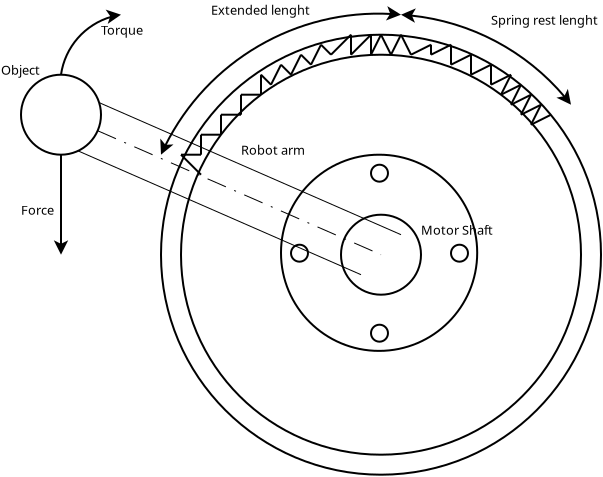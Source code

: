 <?xml version="1.0" encoding="UTF-8"?>
<dia:diagram xmlns:dia="http://www.lysator.liu.se/~alla/dia/">
  <dia:layer name="Background" visible="true">
    <dia:object type="Geometric - Perfect Circle" version="1" id="O0">
      <dia:attribute name="obj_pos">
        <dia:point val="34,11"/>
      </dia:attribute>
      <dia:attribute name="obj_bb">
        <dia:rectangle val="33.95,10.95;56.05,33.05"/>
      </dia:attribute>
      <dia:attribute name="meta">
        <dia:composite type="dict"/>
      </dia:attribute>
      <dia:attribute name="elem_corner">
        <dia:point val="34,11"/>
      </dia:attribute>
      <dia:attribute name="elem_width">
        <dia:real val="22"/>
      </dia:attribute>
      <dia:attribute name="elem_height">
        <dia:real val="22"/>
      </dia:attribute>
      <dia:attribute name="line_width">
        <dia:real val="0.1"/>
      </dia:attribute>
      <dia:attribute name="line_colour">
        <dia:color val="#000000"/>
      </dia:attribute>
      <dia:attribute name="fill_colour">
        <dia:color val="#ffffff"/>
      </dia:attribute>
      <dia:attribute name="show_background">
        <dia:boolean val="false"/>
      </dia:attribute>
      <dia:attribute name="line_style">
        <dia:enum val="0"/>
        <dia:real val="1"/>
      </dia:attribute>
      <dia:attribute name="flip_horizontal">
        <dia:boolean val="false"/>
      </dia:attribute>
      <dia:attribute name="flip_vertical">
        <dia:boolean val="false"/>
      </dia:attribute>
      <dia:attribute name="subscale">
        <dia:real val="1"/>
      </dia:attribute>
    </dia:object>
    <dia:object type="Standard - Line" version="0" id="O1">
      <dia:attribute name="obj_pos">
        <dia:point val="45,22"/>
      </dia:attribute>
      <dia:attribute name="obj_bb">
        <dia:rectangle val="45,22;45,22"/>
      </dia:attribute>
      <dia:attribute name="conn_endpoints">
        <dia:point val="45,22"/>
        <dia:point val="45,22"/>
      </dia:attribute>
      <dia:attribute name="numcp">
        <dia:int val="1"/>
      </dia:attribute>
      <dia:connections>
        <dia:connection handle="0" to="O0" connection="8"/>
        <dia:connection handle="1" to="O0" connection="8"/>
      </dia:connections>
    </dia:object>
    <dia:object type="Geometric - Perfect Circle" version="1" id="O2">
      <dia:attribute name="obj_pos">
        <dia:point val="35,12"/>
      </dia:attribute>
      <dia:attribute name="obj_bb">
        <dia:rectangle val="34.95,11.95;55.05,32.05"/>
      </dia:attribute>
      <dia:attribute name="meta">
        <dia:composite type="dict"/>
      </dia:attribute>
      <dia:attribute name="elem_corner">
        <dia:point val="35,12"/>
      </dia:attribute>
      <dia:attribute name="elem_width">
        <dia:real val="20"/>
      </dia:attribute>
      <dia:attribute name="elem_height">
        <dia:real val="20"/>
      </dia:attribute>
      <dia:attribute name="line_width">
        <dia:real val="0.1"/>
      </dia:attribute>
      <dia:attribute name="line_colour">
        <dia:color val="#000000"/>
      </dia:attribute>
      <dia:attribute name="fill_colour">
        <dia:color val="#ffffff"/>
      </dia:attribute>
      <dia:attribute name="show_background">
        <dia:boolean val="false"/>
      </dia:attribute>
      <dia:attribute name="line_style">
        <dia:enum val="0"/>
        <dia:real val="1"/>
      </dia:attribute>
      <dia:attribute name="flip_horizontal">
        <dia:boolean val="false"/>
      </dia:attribute>
      <dia:attribute name="flip_vertical">
        <dia:boolean val="false"/>
      </dia:attribute>
      <dia:attribute name="subscale">
        <dia:real val="1"/>
      </dia:attribute>
    </dia:object>
    <dia:object type="Geometric - Perfect Circle" version="1" id="O3">
      <dia:attribute name="obj_pos">
        <dia:point val="40,17"/>
      </dia:attribute>
      <dia:attribute name="obj_bb">
        <dia:rectangle val="39.95,16.95;49.86,26.86"/>
      </dia:attribute>
      <dia:attribute name="meta">
        <dia:composite type="dict"/>
      </dia:attribute>
      <dia:attribute name="elem_corner">
        <dia:point val="40,17"/>
      </dia:attribute>
      <dia:attribute name="elem_width">
        <dia:real val="9.81"/>
      </dia:attribute>
      <dia:attribute name="elem_height">
        <dia:real val="9.81"/>
      </dia:attribute>
      <dia:attribute name="line_width">
        <dia:real val="0.1"/>
      </dia:attribute>
      <dia:attribute name="line_colour">
        <dia:color val="#000000"/>
      </dia:attribute>
      <dia:attribute name="fill_colour">
        <dia:color val="#ffffff"/>
      </dia:attribute>
      <dia:attribute name="show_background">
        <dia:boolean val="false"/>
      </dia:attribute>
      <dia:attribute name="line_style">
        <dia:enum val="0"/>
        <dia:real val="1"/>
      </dia:attribute>
      <dia:attribute name="flip_horizontal">
        <dia:boolean val="false"/>
      </dia:attribute>
      <dia:attribute name="flip_vertical">
        <dia:boolean val="false"/>
      </dia:attribute>
      <dia:attribute name="subscale">
        <dia:real val="1"/>
      </dia:attribute>
    </dia:object>
    <dia:object type="Geometric - Perfect Circle" version="1" id="O4">
      <dia:attribute name="obj_pos">
        <dia:point val="44.5,17.5"/>
      </dia:attribute>
      <dia:attribute name="obj_bb">
        <dia:rectangle val="44.45,17.45;45.399,18.399"/>
      </dia:attribute>
      <dia:attribute name="meta">
        <dia:composite type="dict"/>
      </dia:attribute>
      <dia:attribute name="elem_corner">
        <dia:point val="44.5,17.5"/>
      </dia:attribute>
      <dia:attribute name="elem_width">
        <dia:real val="0.849"/>
      </dia:attribute>
      <dia:attribute name="elem_height">
        <dia:real val="0.849"/>
      </dia:attribute>
      <dia:attribute name="line_width">
        <dia:real val="0.1"/>
      </dia:attribute>
      <dia:attribute name="line_colour">
        <dia:color val="#000000"/>
      </dia:attribute>
      <dia:attribute name="fill_colour">
        <dia:color val="#ffffff"/>
      </dia:attribute>
      <dia:attribute name="show_background">
        <dia:boolean val="false"/>
      </dia:attribute>
      <dia:attribute name="line_style">
        <dia:enum val="0"/>
        <dia:real val="1"/>
      </dia:attribute>
      <dia:attribute name="flip_horizontal">
        <dia:boolean val="false"/>
      </dia:attribute>
      <dia:attribute name="flip_vertical">
        <dia:boolean val="false"/>
      </dia:attribute>
      <dia:attribute name="subscale">
        <dia:real val="1"/>
      </dia:attribute>
    </dia:object>
    <dia:object type="Geometric - Perfect Circle" version="1" id="O5">
      <dia:attribute name="obj_pos">
        <dia:point val="44.5,25.5"/>
      </dia:attribute>
      <dia:attribute name="obj_bb">
        <dia:rectangle val="44.45,25.45;45.399,26.399"/>
      </dia:attribute>
      <dia:attribute name="meta">
        <dia:composite type="dict"/>
      </dia:attribute>
      <dia:attribute name="elem_corner">
        <dia:point val="44.5,25.5"/>
      </dia:attribute>
      <dia:attribute name="elem_width">
        <dia:real val="0.849"/>
      </dia:attribute>
      <dia:attribute name="elem_height">
        <dia:real val="0.849"/>
      </dia:attribute>
      <dia:attribute name="line_width">
        <dia:real val="0.1"/>
      </dia:attribute>
      <dia:attribute name="line_colour">
        <dia:color val="#000000"/>
      </dia:attribute>
      <dia:attribute name="fill_colour">
        <dia:color val="#ffffff"/>
      </dia:attribute>
      <dia:attribute name="show_background">
        <dia:boolean val="false"/>
      </dia:attribute>
      <dia:attribute name="line_style">
        <dia:enum val="0"/>
        <dia:real val="1"/>
      </dia:attribute>
      <dia:attribute name="flip_horizontal">
        <dia:boolean val="false"/>
      </dia:attribute>
      <dia:attribute name="flip_vertical">
        <dia:boolean val="false"/>
      </dia:attribute>
      <dia:attribute name="subscale">
        <dia:real val="1"/>
      </dia:attribute>
    </dia:object>
    <dia:object type="Geometric - Perfect Circle" version="1" id="O6">
      <dia:attribute name="obj_pos">
        <dia:point val="40.5,21.5"/>
      </dia:attribute>
      <dia:attribute name="obj_bb">
        <dia:rectangle val="40.45,21.45;41.399,22.399"/>
      </dia:attribute>
      <dia:attribute name="meta">
        <dia:composite type="dict"/>
      </dia:attribute>
      <dia:attribute name="elem_corner">
        <dia:point val="40.5,21.5"/>
      </dia:attribute>
      <dia:attribute name="elem_width">
        <dia:real val="0.849"/>
      </dia:attribute>
      <dia:attribute name="elem_height">
        <dia:real val="0.849"/>
      </dia:attribute>
      <dia:attribute name="line_width">
        <dia:real val="0.1"/>
      </dia:attribute>
      <dia:attribute name="line_colour">
        <dia:color val="#000000"/>
      </dia:attribute>
      <dia:attribute name="fill_colour">
        <dia:color val="#ffffff"/>
      </dia:attribute>
      <dia:attribute name="show_background">
        <dia:boolean val="false"/>
      </dia:attribute>
      <dia:attribute name="line_style">
        <dia:enum val="0"/>
        <dia:real val="1"/>
      </dia:attribute>
      <dia:attribute name="flip_horizontal">
        <dia:boolean val="false"/>
      </dia:attribute>
      <dia:attribute name="flip_vertical">
        <dia:boolean val="false"/>
      </dia:attribute>
      <dia:attribute name="subscale">
        <dia:real val="1"/>
      </dia:attribute>
    </dia:object>
    <dia:object type="Geometric - Perfect Circle" version="1" id="O7">
      <dia:attribute name="obj_pos">
        <dia:point val="48.5,21.5"/>
      </dia:attribute>
      <dia:attribute name="obj_bb">
        <dia:rectangle val="48.45,21.45;49.399,22.399"/>
      </dia:attribute>
      <dia:attribute name="meta">
        <dia:composite type="dict"/>
      </dia:attribute>
      <dia:attribute name="elem_corner">
        <dia:point val="48.5,21.5"/>
      </dia:attribute>
      <dia:attribute name="elem_width">
        <dia:real val="0.849"/>
      </dia:attribute>
      <dia:attribute name="elem_height">
        <dia:real val="0.849"/>
      </dia:attribute>
      <dia:attribute name="line_width">
        <dia:real val="0.1"/>
      </dia:attribute>
      <dia:attribute name="line_colour">
        <dia:color val="#000000"/>
      </dia:attribute>
      <dia:attribute name="fill_colour">
        <dia:color val="#ffffff"/>
      </dia:attribute>
      <dia:attribute name="show_background">
        <dia:boolean val="false"/>
      </dia:attribute>
      <dia:attribute name="line_style">
        <dia:enum val="0"/>
        <dia:real val="1"/>
      </dia:attribute>
      <dia:attribute name="flip_horizontal">
        <dia:boolean val="false"/>
      </dia:attribute>
      <dia:attribute name="flip_vertical">
        <dia:boolean val="false"/>
      </dia:attribute>
      <dia:attribute name="subscale">
        <dia:real val="1"/>
      </dia:attribute>
    </dia:object>
    <dia:object type="Geometric - Perfect Circle" version="1" id="O8">
      <dia:attribute name="obj_pos">
        <dia:point val="43,20"/>
      </dia:attribute>
      <dia:attribute name="obj_bb">
        <dia:rectangle val="42.95,19.95;47.05,24.05"/>
      </dia:attribute>
      <dia:attribute name="meta">
        <dia:composite type="dict"/>
      </dia:attribute>
      <dia:attribute name="elem_corner">
        <dia:point val="43,20"/>
      </dia:attribute>
      <dia:attribute name="elem_width">
        <dia:real val="4"/>
      </dia:attribute>
      <dia:attribute name="elem_height">
        <dia:real val="4"/>
      </dia:attribute>
      <dia:attribute name="line_width">
        <dia:real val="0.1"/>
      </dia:attribute>
      <dia:attribute name="line_colour">
        <dia:color val="#000000"/>
      </dia:attribute>
      <dia:attribute name="fill_colour">
        <dia:color val="#ffffff"/>
      </dia:attribute>
      <dia:attribute name="show_background">
        <dia:boolean val="false"/>
      </dia:attribute>
      <dia:attribute name="line_style">
        <dia:enum val="0"/>
        <dia:real val="1"/>
      </dia:attribute>
      <dia:attribute name="flip_horizontal">
        <dia:boolean val="false"/>
      </dia:attribute>
      <dia:attribute name="flip_vertical">
        <dia:boolean val="false"/>
      </dia:attribute>
      <dia:attribute name="subscale">
        <dia:real val="1"/>
      </dia:attribute>
    </dia:object>
  </dia:layer>
  <dia:layer name="Arm" visible="true" active="true">
    <dia:object type="Standard - Line" version="0" id="O9">
      <dia:attribute name="obj_pos">
        <dia:point val="28,16"/>
      </dia:attribute>
      <dia:attribute name="obj_bb">
        <dia:rectangle val="27.967,15.967;44.033,23.033"/>
      </dia:attribute>
      <dia:attribute name="conn_endpoints">
        <dia:point val="28,16"/>
        <dia:point val="44,23"/>
      </dia:attribute>
      <dia:attribute name="numcp">
        <dia:int val="1"/>
      </dia:attribute>
      <dia:attribute name="line_width">
        <dia:real val="0.05"/>
      </dia:attribute>
    </dia:object>
    <dia:object type="Standard - Line" version="0" id="O10">
      <dia:attribute name="obj_pos">
        <dia:point val="30,14"/>
      </dia:attribute>
      <dia:attribute name="obj_bb">
        <dia:rectangle val="29.967,13.967;46.033,21.033"/>
      </dia:attribute>
      <dia:attribute name="conn_endpoints">
        <dia:point val="30,14"/>
        <dia:point val="46,21"/>
      </dia:attribute>
      <dia:attribute name="numcp">
        <dia:int val="1"/>
      </dia:attribute>
      <dia:attribute name="line_width">
        <dia:real val="0.05"/>
      </dia:attribute>
    </dia:object>
    <dia:object type="Standard - Line" version="0" id="O11">
      <dia:attribute name="obj_pos">
        <dia:point val="29,15"/>
      </dia:attribute>
      <dia:attribute name="obj_bb">
        <dia:rectangle val="28.967,14.967;45.033,22.033"/>
      </dia:attribute>
      <dia:attribute name="conn_endpoints">
        <dia:point val="29,15"/>
        <dia:point val="45,22"/>
      </dia:attribute>
      <dia:attribute name="numcp">
        <dia:int val="1"/>
      </dia:attribute>
      <dia:attribute name="line_width">
        <dia:real val="0.05"/>
      </dia:attribute>
      <dia:attribute name="line_style">
        <dia:enum val="2"/>
      </dia:attribute>
    </dia:object>
    <dia:object type="Standard - Text" version="1" id="O12">
      <dia:attribute name="obj_pos">
        <dia:point val="38,17"/>
      </dia:attribute>
      <dia:attribute name="obj_bb">
        <dia:rectangle val="38,16.405;41.33,17.15"/>
      </dia:attribute>
      <dia:attribute name="text">
        <dia:composite type="text">
          <dia:attribute name="string">
            <dia:string>#Robot arm#</dia:string>
          </dia:attribute>
          <dia:attribute name="font">
            <dia:font family="sans" style="0" name="Helvetica"/>
          </dia:attribute>
          <dia:attribute name="height">
            <dia:real val="0.8"/>
          </dia:attribute>
          <dia:attribute name="pos">
            <dia:point val="38,17"/>
          </dia:attribute>
          <dia:attribute name="color">
            <dia:color val="#000000"/>
          </dia:attribute>
          <dia:attribute name="alignment">
            <dia:enum val="0"/>
          </dia:attribute>
        </dia:composite>
      </dia:attribute>
      <dia:attribute name="valign">
        <dia:enum val="3"/>
      </dia:attribute>
    </dia:object>
    <dia:object type="Geometric - Perfect Circle" version="1" id="O13">
      <dia:attribute name="obj_pos">
        <dia:point val="27,13"/>
      </dia:attribute>
      <dia:attribute name="obj_bb">
        <dia:rectangle val="26.95,12.95;31.05,17.05"/>
      </dia:attribute>
      <dia:attribute name="meta">
        <dia:composite type="dict"/>
      </dia:attribute>
      <dia:attribute name="elem_corner">
        <dia:point val="27,13"/>
      </dia:attribute>
      <dia:attribute name="elem_width">
        <dia:real val="4"/>
      </dia:attribute>
      <dia:attribute name="elem_height">
        <dia:real val="4"/>
      </dia:attribute>
      <dia:attribute name="line_width">
        <dia:real val="0.1"/>
      </dia:attribute>
      <dia:attribute name="line_colour">
        <dia:color val="#000000"/>
      </dia:attribute>
      <dia:attribute name="fill_colour">
        <dia:color val="#ffffff"/>
      </dia:attribute>
      <dia:attribute name="show_background">
        <dia:boolean val="true"/>
      </dia:attribute>
      <dia:attribute name="line_style">
        <dia:enum val="0"/>
        <dia:real val="1"/>
      </dia:attribute>
      <dia:attribute name="flip_horizontal">
        <dia:boolean val="false"/>
      </dia:attribute>
      <dia:attribute name="flip_vertical">
        <dia:boolean val="false"/>
      </dia:attribute>
      <dia:attribute name="subscale">
        <dia:real val="1"/>
      </dia:attribute>
    </dia:object>
    <dia:object type="Standard - Text" version="1" id="O14">
      <dia:attribute name="obj_pos">
        <dia:point val="26,13"/>
      </dia:attribute>
      <dia:attribute name="obj_bb">
        <dia:rectangle val="26,12.386;28.106,13.187"/>
      </dia:attribute>
      <dia:attribute name="text">
        <dia:composite type="text">
          <dia:attribute name="string">
            <dia:string>#Object#</dia:string>
          </dia:attribute>
          <dia:attribute name="font">
            <dia:font family="sans" style="0" name="Helvetica"/>
          </dia:attribute>
          <dia:attribute name="height">
            <dia:real val="0.8"/>
          </dia:attribute>
          <dia:attribute name="pos">
            <dia:point val="26,13"/>
          </dia:attribute>
          <dia:attribute name="color">
            <dia:color val="#000000"/>
          </dia:attribute>
          <dia:attribute name="alignment">
            <dia:enum val="0"/>
          </dia:attribute>
        </dia:composite>
      </dia:attribute>
      <dia:attribute name="valign">
        <dia:enum val="3"/>
      </dia:attribute>
    </dia:object>
    <dia:object type="Standard - Text" version="1" id="O15">
      <dia:attribute name="obj_pos">
        <dia:point val="27,13"/>
      </dia:attribute>
      <dia:attribute name="obj_bb">
        <dia:rectangle val="26.981,12.386;27,13.187"/>
      </dia:attribute>
      <dia:attribute name="text">
        <dia:composite type="text">
          <dia:attribute name="string">
            <dia:string>##</dia:string>
          </dia:attribute>
          <dia:attribute name="font">
            <dia:font family="sans" style="0" name="Helvetica"/>
          </dia:attribute>
          <dia:attribute name="height">
            <dia:real val="0.8"/>
          </dia:attribute>
          <dia:attribute name="pos">
            <dia:point val="27,13"/>
          </dia:attribute>
          <dia:attribute name="color">
            <dia:color val="#000000"/>
          </dia:attribute>
          <dia:attribute name="alignment">
            <dia:enum val="0"/>
          </dia:attribute>
        </dia:composite>
      </dia:attribute>
      <dia:attribute name="valign">
        <dia:enum val="3"/>
      </dia:attribute>
    </dia:object>
    <dia:object type="Standard - Line" version="0" id="O16">
      <dia:attribute name="obj_pos">
        <dia:point val="29,17"/>
      </dia:attribute>
      <dia:attribute name="obj_bb">
        <dia:rectangle val="28.638,16.95;29.362,22.112"/>
      </dia:attribute>
      <dia:attribute name="conn_endpoints">
        <dia:point val="29,17"/>
        <dia:point val="29,22"/>
      </dia:attribute>
      <dia:attribute name="numcp">
        <dia:int val="1"/>
      </dia:attribute>
      <dia:attribute name="end_arrow">
        <dia:enum val="22"/>
      </dia:attribute>
      <dia:attribute name="end_arrow_length">
        <dia:real val="0.5"/>
      </dia:attribute>
      <dia:attribute name="end_arrow_width">
        <dia:real val="0.5"/>
      </dia:attribute>
      <dia:connections>
        <dia:connection handle="0" to="O13" connection="0"/>
      </dia:connections>
    </dia:object>
    <dia:object type="Standard - Text" version="1" id="O17">
      <dia:attribute name="obj_pos">
        <dia:point val="27,20"/>
      </dia:attribute>
      <dia:attribute name="obj_bb">
        <dia:rectangle val="27,19.405;28.733,20.15"/>
      </dia:attribute>
      <dia:attribute name="text">
        <dia:composite type="text">
          <dia:attribute name="string">
            <dia:string>#Force#</dia:string>
          </dia:attribute>
          <dia:attribute name="font">
            <dia:font family="sans" style="0" name="Helvetica"/>
          </dia:attribute>
          <dia:attribute name="height">
            <dia:real val="0.8"/>
          </dia:attribute>
          <dia:attribute name="pos">
            <dia:point val="27,20"/>
          </dia:attribute>
          <dia:attribute name="color">
            <dia:color val="#000000"/>
          </dia:attribute>
          <dia:attribute name="alignment">
            <dia:enum val="0"/>
          </dia:attribute>
        </dia:composite>
      </dia:attribute>
      <dia:attribute name="valign">
        <dia:enum val="3"/>
      </dia:attribute>
    </dia:object>
  </dia:layer>
  <dia:layer name="Spring" visible="true">
    <dia:object type="Standard - Line" version="0" id="O18">
      <dia:attribute name="obj_pos">
        <dia:point val="53.5,15"/>
      </dia:attribute>
      <dia:attribute name="obj_bb">
        <dia:rectangle val="52.433,14.933;53.567,15.567"/>
      </dia:attribute>
      <dia:attribute name="conn_endpoints">
        <dia:point val="53.5,15"/>
        <dia:point val="52.5,15.5"/>
      </dia:attribute>
      <dia:attribute name="numcp">
        <dia:int val="1"/>
      </dia:attribute>
    </dia:object>
    <dia:object type="Standard - Line" version="0" id="O19">
      <dia:attribute name="obj_pos">
        <dia:point val="53,14.5"/>
      </dia:attribute>
      <dia:attribute name="obj_bb">
        <dia:rectangle val="52.433,14.433;53.067,15.567"/>
      </dia:attribute>
      <dia:attribute name="conn_endpoints">
        <dia:point val="53,14.5"/>
        <dia:point val="52.5,15.5"/>
      </dia:attribute>
      <dia:attribute name="numcp">
        <dia:int val="1"/>
      </dia:attribute>
    </dia:object>
    <dia:object type="Standard - Line" version="0" id="O20">
      <dia:attribute name="obj_pos">
        <dia:point val="53,14.5"/>
      </dia:attribute>
      <dia:attribute name="obj_bb">
        <dia:rectangle val="51.933,14.433;53.067,15.067"/>
      </dia:attribute>
      <dia:attribute name="conn_endpoints">
        <dia:point val="53,14.5"/>
        <dia:point val="52,15"/>
      </dia:attribute>
      <dia:attribute name="numcp">
        <dia:int val="1"/>
      </dia:attribute>
    </dia:object>
    <dia:object type="Standard - Line" version="0" id="O21">
      <dia:attribute name="obj_pos">
        <dia:point val="52,15"/>
      </dia:attribute>
      <dia:attribute name="obj_bb">
        <dia:rectangle val="51.933,13.933;52.567,15.067"/>
      </dia:attribute>
      <dia:attribute name="conn_endpoints">
        <dia:point val="52,15"/>
        <dia:point val="52.5,14"/>
      </dia:attribute>
      <dia:attribute name="numcp">
        <dia:int val="1"/>
      </dia:attribute>
    </dia:object>
    <dia:object type="Standard - Line" version="0" id="O22">
      <dia:attribute name="obj_pos">
        <dia:point val="49.5,13"/>
      </dia:attribute>
      <dia:attribute name="obj_bb">
        <dia:rectangle val="49.433,12.433;50.567,13.067"/>
      </dia:attribute>
      <dia:attribute name="conn_endpoints">
        <dia:point val="49.5,13"/>
        <dia:point val="50.5,12.5"/>
      </dia:attribute>
      <dia:attribute name="numcp">
        <dia:int val="1"/>
      </dia:attribute>
    </dia:object>
    <dia:object type="Standard - Line" version="0" id="O23">
      <dia:attribute name="obj_pos">
        <dia:point val="49.5,13"/>
      </dia:attribute>
      <dia:attribute name="obj_bb">
        <dia:rectangle val="49.45,11.95;49.55,13.05"/>
      </dia:attribute>
      <dia:attribute name="conn_endpoints">
        <dia:point val="49.5,13"/>
        <dia:point val="49.5,12"/>
      </dia:attribute>
      <dia:attribute name="numcp">
        <dia:int val="1"/>
      </dia:attribute>
    </dia:object>
    <dia:object type="Standard - Line" version="0" id="O24">
      <dia:attribute name="obj_pos">
        <dia:point val="50.5,13.5"/>
      </dia:attribute>
      <dia:attribute name="obj_bb">
        <dia:rectangle val="50.45,12.45;50.55,13.55"/>
      </dia:attribute>
      <dia:attribute name="conn_endpoints">
        <dia:point val="50.5,13.5"/>
        <dia:point val="50.5,12.5"/>
      </dia:attribute>
      <dia:attribute name="numcp">
        <dia:int val="1"/>
      </dia:attribute>
    </dia:object>
    <dia:object type="Standard - Line" version="0" id="O25">
      <dia:attribute name="obj_pos">
        <dia:point val="51,14"/>
      </dia:attribute>
      <dia:attribute name="obj_bb">
        <dia:rectangle val="50.933,12.933;51.567,14.067"/>
      </dia:attribute>
      <dia:attribute name="conn_endpoints">
        <dia:point val="51,14"/>
        <dia:point val="51.5,13"/>
      </dia:attribute>
      <dia:attribute name="numcp">
        <dia:int val="1"/>
      </dia:attribute>
    </dia:object>
    <dia:object type="Standard - Line" version="0" id="O26">
      <dia:attribute name="obj_pos">
        <dia:point val="51.5,14.5"/>
      </dia:attribute>
      <dia:attribute name="obj_bb">
        <dia:rectangle val="51.433,13.433;52.067,14.567"/>
      </dia:attribute>
      <dia:attribute name="conn_endpoints">
        <dia:point val="51.5,14.5"/>
        <dia:point val="52,13.5"/>
      </dia:attribute>
      <dia:attribute name="numcp">
        <dia:int val="1"/>
      </dia:attribute>
    </dia:object>
    <dia:object type="Standard - Line" version="0" id="O27">
      <dia:attribute name="obj_pos">
        <dia:point val="52.5,14"/>
      </dia:attribute>
      <dia:attribute name="obj_bb">
        <dia:rectangle val="51.433,13.933;52.567,14.567"/>
      </dia:attribute>
      <dia:attribute name="conn_endpoints">
        <dia:point val="52.5,14"/>
        <dia:point val="51.5,14.5"/>
      </dia:attribute>
      <dia:attribute name="numcp">
        <dia:int val="1"/>
      </dia:attribute>
    </dia:object>
    <dia:object type="Standard - Line" version="0" id="O28">
      <dia:attribute name="obj_pos">
        <dia:point val="51.5,13"/>
      </dia:attribute>
      <dia:attribute name="obj_bb">
        <dia:rectangle val="50.433,12.933;51.567,13.567"/>
      </dia:attribute>
      <dia:attribute name="conn_endpoints">
        <dia:point val="51.5,13"/>
        <dia:point val="50.5,13.5"/>
      </dia:attribute>
      <dia:attribute name="numcp">
        <dia:int val="1"/>
      </dia:attribute>
    </dia:object>
    <dia:object type="Standard - Line" version="0" id="O29">
      <dia:attribute name="obj_pos">
        <dia:point val="52,13.5"/>
      </dia:attribute>
      <dia:attribute name="obj_bb">
        <dia:rectangle val="50.933,13.433;52.067,14.067"/>
      </dia:attribute>
      <dia:attribute name="conn_endpoints">
        <dia:point val="52,13.5"/>
        <dia:point val="51,14"/>
      </dia:attribute>
      <dia:attribute name="numcp">
        <dia:int val="1"/>
      </dia:attribute>
    </dia:object>
    <dia:object type="Standard - Line" version="0" id="O30">
      <dia:attribute name="obj_pos">
        <dia:point val="48.5,12.5"/>
      </dia:attribute>
      <dia:attribute name="obj_bb">
        <dia:rectangle val="48.45,11.45;48.55,12.55"/>
      </dia:attribute>
      <dia:attribute name="conn_endpoints">
        <dia:point val="48.5,12.5"/>
        <dia:point val="48.5,11.5"/>
      </dia:attribute>
      <dia:attribute name="numcp">
        <dia:int val="1"/>
      </dia:attribute>
    </dia:object>
    <dia:object type="Standard - Line" version="0" id="O31">
      <dia:attribute name="obj_pos">
        <dia:point val="48.5,12.5"/>
      </dia:attribute>
      <dia:attribute name="obj_bb">
        <dia:rectangle val="48.433,11.933;49.567,12.567"/>
      </dia:attribute>
      <dia:attribute name="conn_endpoints">
        <dia:point val="48.5,12.5"/>
        <dia:point val="49.5,12"/>
      </dia:attribute>
      <dia:attribute name="numcp">
        <dia:int val="1"/>
      </dia:attribute>
    </dia:object>
    <dia:object type="Standard - Line" version="0" id="O32">
      <dia:attribute name="obj_pos">
        <dia:point val="45.5,12"/>
      </dia:attribute>
      <dia:attribute name="obj_bb">
        <dia:rectangle val="45.433,10.933;46.067,12.067"/>
      </dia:attribute>
      <dia:attribute name="conn_endpoints">
        <dia:point val="45.5,12"/>
        <dia:point val="46,11"/>
      </dia:attribute>
      <dia:attribute name="numcp">
        <dia:int val="1"/>
      </dia:attribute>
    </dia:object>
    <dia:object type="Standard - Line" version="0" id="O33">
      <dia:attribute name="obj_pos">
        <dia:point val="47.5,12"/>
      </dia:attribute>
      <dia:attribute name="obj_bb">
        <dia:rectangle val="47.45,11.45;47.55,12.05"/>
      </dia:attribute>
      <dia:attribute name="conn_endpoints">
        <dia:point val="47.5,12"/>
        <dia:point val="47.5,11.5"/>
      </dia:attribute>
      <dia:attribute name="numcp">
        <dia:int val="1"/>
      </dia:attribute>
    </dia:object>
    <dia:object type="Standard - Line" version="0" id="O34">
      <dia:attribute name="obj_pos">
        <dia:point val="47.5,12"/>
      </dia:attribute>
      <dia:attribute name="obj_bb">
        <dia:rectangle val="47.433,11.433;48.567,12.067"/>
      </dia:attribute>
      <dia:attribute name="conn_endpoints">
        <dia:point val="47.5,12"/>
        <dia:point val="48.5,11.5"/>
      </dia:attribute>
      <dia:attribute name="numcp">
        <dia:int val="1"/>
      </dia:attribute>
    </dia:object>
    <dia:object type="Standard - Line" version="0" id="O35">
      <dia:attribute name="obj_pos">
        <dia:point val="46.5,12"/>
      </dia:attribute>
      <dia:attribute name="obj_bb">
        <dia:rectangle val="46.433,11.433;47.567,12.067"/>
      </dia:attribute>
      <dia:attribute name="conn_endpoints">
        <dia:point val="46.5,12"/>
        <dia:point val="47.5,11.5"/>
      </dia:attribute>
      <dia:attribute name="numcp">
        <dia:int val="1"/>
      </dia:attribute>
    </dia:object>
    <dia:object type="Standard - Line" version="0" id="O36">
      <dia:attribute name="obj_pos">
        <dia:point val="46.5,12"/>
      </dia:attribute>
      <dia:attribute name="obj_bb">
        <dia:rectangle val="45.933,10.933;46.567,12.067"/>
      </dia:attribute>
      <dia:attribute name="conn_endpoints">
        <dia:point val="46.5,12"/>
        <dia:point val="46,11"/>
      </dia:attribute>
      <dia:attribute name="numcp">
        <dia:int val="1"/>
      </dia:attribute>
    </dia:object>
    <dia:object type="Standard - Line" version="0" id="O37">
      <dia:attribute name="obj_pos">
        <dia:point val="45.5,12"/>
      </dia:attribute>
      <dia:attribute name="obj_bb">
        <dia:rectangle val="44.933,10.933;45.567,12.067"/>
      </dia:attribute>
      <dia:attribute name="conn_endpoints">
        <dia:point val="45.5,12"/>
        <dia:point val="45,11"/>
      </dia:attribute>
      <dia:attribute name="numcp">
        <dia:int val="1"/>
      </dia:attribute>
      <dia:connections>
        <dia:connection handle="1" to="O0" connection="1"/>
      </dia:connections>
    </dia:object>
    <dia:object type="Standard - Line" version="0" id="O38">
      <dia:attribute name="obj_pos">
        <dia:point val="44.5,12"/>
      </dia:attribute>
      <dia:attribute name="obj_bb">
        <dia:rectangle val="44.45,10.95;44.55,12.05"/>
      </dia:attribute>
      <dia:attribute name="conn_endpoints">
        <dia:point val="44.5,12"/>
        <dia:point val="44.5,11"/>
      </dia:attribute>
      <dia:attribute name="numcp">
        <dia:int val="1"/>
      </dia:attribute>
    </dia:object>
    <dia:object type="Standard - Line" version="0" id="O39">
      <dia:attribute name="obj_pos">
        <dia:point val="44.5,12"/>
      </dia:attribute>
      <dia:attribute name="obj_bb">
        <dia:rectangle val="44.433,10.933;45.067,12.067"/>
      </dia:attribute>
      <dia:attribute name="conn_endpoints">
        <dia:point val="44.5,12"/>
        <dia:point val="45,11"/>
      </dia:attribute>
      <dia:attribute name="numcp">
        <dia:int val="1"/>
      </dia:attribute>
      <dia:connections>
        <dia:connection handle="1" to="O0" connection="1"/>
      </dia:connections>
    </dia:object>
    <dia:object type="Standard - Line" version="0" id="O40">
      <dia:attribute name="obj_pos">
        <dia:point val="43.5,12"/>
      </dia:attribute>
      <dia:attribute name="obj_bb">
        <dia:rectangle val="43.429,10.929;44.571,12.071"/>
      </dia:attribute>
      <dia:attribute name="conn_endpoints">
        <dia:point val="43.5,12"/>
        <dia:point val="44.5,11"/>
      </dia:attribute>
      <dia:attribute name="numcp">
        <dia:int val="1"/>
      </dia:attribute>
    </dia:object>
    <dia:object type="Standard - Line" version="0" id="O41">
      <dia:attribute name="obj_pos">
        <dia:point val="43.5,12"/>
      </dia:attribute>
      <dia:attribute name="obj_bb">
        <dia:rectangle val="43.45,10.95;43.55,12.05"/>
      </dia:attribute>
      <dia:attribute name="conn_endpoints">
        <dia:point val="43.5,12"/>
        <dia:point val="43.5,11"/>
      </dia:attribute>
      <dia:attribute name="numcp">
        <dia:int val="1"/>
      </dia:attribute>
    </dia:object>
    <dia:object type="Standard - Line" version="0" id="O42">
      <dia:attribute name="obj_pos">
        <dia:point val="42.5,12"/>
      </dia:attribute>
      <dia:attribute name="obj_bb">
        <dia:rectangle val="42.429,10.929;43.571,12.071"/>
      </dia:attribute>
      <dia:attribute name="conn_endpoints">
        <dia:point val="42.5,12"/>
        <dia:point val="43.5,11"/>
      </dia:attribute>
      <dia:attribute name="numcp">
        <dia:int val="1"/>
      </dia:attribute>
    </dia:object>
    <dia:object type="Standard - Arc" version="0" id="O43">
      <dia:attribute name="obj_pos">
        <dia:point val="46,10"/>
      </dia:attribute>
      <dia:attribute name="obj_bb">
        <dia:rectangle val="45.932,9.683;54.568,14.568"/>
      </dia:attribute>
      <dia:attribute name="conn_endpoints">
        <dia:point val="46,10"/>
        <dia:point val="54.5,14.5"/>
      </dia:attribute>
      <dia:attribute name="curve_distance">
        <dia:real val="-1.04"/>
      </dia:attribute>
      <dia:attribute name="line_width">
        <dia:real val="0.1"/>
      </dia:attribute>
      <dia:attribute name="start_arrow">
        <dia:enum val="22"/>
      </dia:attribute>
      <dia:attribute name="start_arrow_length">
        <dia:real val="0.5"/>
      </dia:attribute>
      <dia:attribute name="start_arrow_width">
        <dia:real val="0.5"/>
      </dia:attribute>
      <dia:attribute name="end_arrow">
        <dia:enum val="22"/>
      </dia:attribute>
      <dia:attribute name="end_arrow_length">
        <dia:real val="0.5"/>
      </dia:attribute>
      <dia:attribute name="end_arrow_width">
        <dia:real val="0.5"/>
      </dia:attribute>
    </dia:object>
    <dia:object type="Standard - Text" version="1" id="O44">
      <dia:attribute name="obj_pos">
        <dia:point val="50.5,10.5"/>
      </dia:attribute>
      <dia:attribute name="obj_bb">
        <dia:rectangle val="50.5,9.905;56.237,10.65"/>
      </dia:attribute>
      <dia:attribute name="text">
        <dia:composite type="text">
          <dia:attribute name="string">
            <dia:string>#Spring rest lenght#</dia:string>
          </dia:attribute>
          <dia:attribute name="font">
            <dia:font family="sans" style="0" name="Helvetica"/>
          </dia:attribute>
          <dia:attribute name="height">
            <dia:real val="0.8"/>
          </dia:attribute>
          <dia:attribute name="pos">
            <dia:point val="50.5,10.5"/>
          </dia:attribute>
          <dia:attribute name="color">
            <dia:color val="#000000"/>
          </dia:attribute>
          <dia:attribute name="alignment">
            <dia:enum val="0"/>
          </dia:attribute>
        </dia:composite>
      </dia:attribute>
      <dia:attribute name="valign">
        <dia:enum val="3"/>
      </dia:attribute>
    </dia:object>
    <dia:object type="Standard - Text" version="1" id="O45">
      <dia:attribute name="obj_pos">
        <dia:point val="36.5,10"/>
      </dia:attribute>
      <dia:attribute name="obj_bb">
        <dia:rectangle val="36.5,9.405;41.788,10.15"/>
      </dia:attribute>
      <dia:attribute name="text">
        <dia:composite type="text">
          <dia:attribute name="string">
            <dia:string>#Extended lenght#</dia:string>
          </dia:attribute>
          <dia:attribute name="font">
            <dia:font family="sans" style="0" name="Helvetica"/>
          </dia:attribute>
          <dia:attribute name="height">
            <dia:real val="0.8"/>
          </dia:attribute>
          <dia:attribute name="pos">
            <dia:point val="36.5,10"/>
          </dia:attribute>
          <dia:attribute name="color">
            <dia:color val="#000000"/>
          </dia:attribute>
          <dia:attribute name="alignment">
            <dia:enum val="0"/>
          </dia:attribute>
        </dia:composite>
      </dia:attribute>
      <dia:attribute name="valign">
        <dia:enum val="3"/>
      </dia:attribute>
    </dia:object>
    <dia:object type="Standard - Line" version="0" id="O46">
      <dia:attribute name="obj_pos">
        <dia:point val="41.5,12.5"/>
      </dia:attribute>
      <dia:attribute name="obj_bb">
        <dia:rectangle val="41.433,11.433;42.067,12.567"/>
      </dia:attribute>
      <dia:attribute name="conn_endpoints">
        <dia:point val="41.5,12.5"/>
        <dia:point val="42,11.5"/>
      </dia:attribute>
      <dia:attribute name="numcp">
        <dia:int val="1"/>
      </dia:attribute>
    </dia:object>
    <dia:object type="Standard - Line" version="0" id="O47">
      <dia:attribute name="obj_pos">
        <dia:point val="42.5,12"/>
      </dia:attribute>
      <dia:attribute name="obj_bb">
        <dia:rectangle val="41.929,11.429;42.571,12.071"/>
      </dia:attribute>
      <dia:attribute name="conn_endpoints">
        <dia:point val="42.5,12"/>
        <dia:point val="42,11.5"/>
      </dia:attribute>
      <dia:attribute name="numcp">
        <dia:int val="1"/>
      </dia:attribute>
    </dia:object>
    <dia:object type="Standard - Line" version="0" id="O48">
      <dia:attribute name="obj_pos">
        <dia:point val="40.5,13"/>
      </dia:attribute>
      <dia:attribute name="obj_bb">
        <dia:rectangle val="40.433,11.933;41.067,13.067"/>
      </dia:attribute>
      <dia:attribute name="conn_endpoints">
        <dia:point val="40.5,13"/>
        <dia:point val="41,12"/>
      </dia:attribute>
      <dia:attribute name="numcp">
        <dia:int val="1"/>
      </dia:attribute>
    </dia:object>
    <dia:object type="Standard - Line" version="0" id="O49">
      <dia:attribute name="obj_pos">
        <dia:point val="41.5,12.5"/>
      </dia:attribute>
      <dia:attribute name="obj_bb">
        <dia:rectangle val="40.929,11.929;41.571,12.571"/>
      </dia:attribute>
      <dia:attribute name="conn_endpoints">
        <dia:point val="41.5,12.5"/>
        <dia:point val="41,12"/>
      </dia:attribute>
      <dia:attribute name="numcp">
        <dia:int val="1"/>
      </dia:attribute>
    </dia:object>
    <dia:object type="Standard - Line" version="0" id="O50">
      <dia:attribute name="obj_pos">
        <dia:point val="39,14"/>
      </dia:attribute>
      <dia:attribute name="obj_bb">
        <dia:rectangle val="37.95,13.95;39.05,14.05"/>
      </dia:attribute>
      <dia:attribute name="conn_endpoints">
        <dia:point val="39,14"/>
        <dia:point val="38,14"/>
      </dia:attribute>
      <dia:attribute name="numcp">
        <dia:int val="1"/>
      </dia:attribute>
    </dia:object>
    <dia:object type="Standard - Line" version="0" id="O51">
      <dia:attribute name="obj_pos">
        <dia:point val="39.5,13.5"/>
      </dia:attribute>
      <dia:attribute name="obj_bb">
        <dia:rectangle val="38.929,12.929;39.571,13.571"/>
      </dia:attribute>
      <dia:attribute name="conn_endpoints">
        <dia:point val="39.5,13.5"/>
        <dia:point val="39,13"/>
      </dia:attribute>
      <dia:attribute name="numcp">
        <dia:int val="1"/>
      </dia:attribute>
    </dia:object>
    <dia:object type="Standard - Line" version="0" id="O52">
      <dia:attribute name="obj_pos">
        <dia:point val="40.5,13"/>
      </dia:attribute>
      <dia:attribute name="obj_bb">
        <dia:rectangle val="39.929,12.429;40.571,13.071"/>
      </dia:attribute>
      <dia:attribute name="conn_endpoints">
        <dia:point val="40.5,13"/>
        <dia:point val="40,12.5"/>
      </dia:attribute>
      <dia:attribute name="numcp">
        <dia:int val="1"/>
      </dia:attribute>
    </dia:object>
    <dia:object type="Standard - Line" version="0" id="O53">
      <dia:attribute name="obj_pos">
        <dia:point val="39.5,13.5"/>
      </dia:attribute>
      <dia:attribute name="obj_bb">
        <dia:rectangle val="39.433,12.433;40.067,13.567"/>
      </dia:attribute>
      <dia:attribute name="conn_endpoints">
        <dia:point val="39.5,13.5"/>
        <dia:point val="40,12.5"/>
      </dia:attribute>
      <dia:attribute name="numcp">
        <dia:int val="1"/>
      </dia:attribute>
    </dia:object>
    <dia:object type="Standard - Line" version="0" id="O54">
      <dia:attribute name="obj_pos">
        <dia:point val="39,14"/>
      </dia:attribute>
      <dia:attribute name="obj_bb">
        <dia:rectangle val="38.95,12.95;39.05,14.05"/>
      </dia:attribute>
      <dia:attribute name="conn_endpoints">
        <dia:point val="39,14"/>
        <dia:point val="39,13"/>
      </dia:attribute>
      <dia:attribute name="numcp">
        <dia:int val="1"/>
      </dia:attribute>
    </dia:object>
    <dia:object type="Standard - Text" version="1" id="O55">
      <dia:attribute name="obj_pos">
        <dia:point val="47,21"/>
      </dia:attribute>
      <dia:attribute name="obj_bb">
        <dia:rectangle val="47,20.405;50.722,21.15"/>
      </dia:attribute>
      <dia:attribute name="text">
        <dia:composite type="text">
          <dia:attribute name="string">
            <dia:string>#Motor Shaft#</dia:string>
          </dia:attribute>
          <dia:attribute name="font">
            <dia:font family="sans" style="0" name="Helvetica"/>
          </dia:attribute>
          <dia:attribute name="height">
            <dia:real val="0.8"/>
          </dia:attribute>
          <dia:attribute name="pos">
            <dia:point val="47,21"/>
          </dia:attribute>
          <dia:attribute name="color">
            <dia:color val="#000000"/>
          </dia:attribute>
          <dia:attribute name="alignment">
            <dia:enum val="0"/>
          </dia:attribute>
        </dia:composite>
      </dia:attribute>
      <dia:attribute name="valign">
        <dia:enum val="3"/>
      </dia:attribute>
    </dia:object>
    <dia:object type="Standard - Text" version="1" id="O56">
      <dia:attribute name="obj_pos">
        <dia:point val="31,11"/>
      </dia:attribute>
      <dia:attribute name="obj_bb">
        <dia:rectangle val="31,10.405;33.135,11.15"/>
      </dia:attribute>
      <dia:attribute name="text">
        <dia:composite type="text">
          <dia:attribute name="string">
            <dia:string>#Torque#</dia:string>
          </dia:attribute>
          <dia:attribute name="font">
            <dia:font family="sans" style="0" name="Helvetica"/>
          </dia:attribute>
          <dia:attribute name="height">
            <dia:real val="0.8"/>
          </dia:attribute>
          <dia:attribute name="pos">
            <dia:point val="31,11"/>
          </dia:attribute>
          <dia:attribute name="color">
            <dia:color val="#000000"/>
          </dia:attribute>
          <dia:attribute name="alignment">
            <dia:enum val="0"/>
          </dia:attribute>
        </dia:composite>
      </dia:attribute>
      <dia:attribute name="valign">
        <dia:enum val="3"/>
      </dia:attribute>
    </dia:object>
    <dia:object type="Standard - Text" version="1" id="O57">
      <dia:attribute name="obj_pos">
        <dia:point val="40,5"/>
      </dia:attribute>
      <dia:attribute name="obj_bb">
        <dia:rectangle val="40,4.405;40,5.15"/>
      </dia:attribute>
      <dia:attribute name="text">
        <dia:composite type="text">
          <dia:attribute name="string">
            <dia:string>##</dia:string>
          </dia:attribute>
          <dia:attribute name="font">
            <dia:font family="sans" style="0" name="Helvetica"/>
          </dia:attribute>
          <dia:attribute name="height">
            <dia:real val="0.8"/>
          </dia:attribute>
          <dia:attribute name="pos">
            <dia:point val="40,5"/>
          </dia:attribute>
          <dia:attribute name="color">
            <dia:color val="#000000"/>
          </dia:attribute>
          <dia:attribute name="alignment">
            <dia:enum val="0"/>
          </dia:attribute>
        </dia:composite>
      </dia:attribute>
      <dia:attribute name="valign">
        <dia:enum val="3"/>
      </dia:attribute>
    </dia:object>
    <dia:object type="Standard - Line" version="0" id="O58">
      <dia:attribute name="obj_pos">
        <dia:point val="38,14"/>
      </dia:attribute>
      <dia:attribute name="obj_bb">
        <dia:rectangle val="37.95,13.95;38.05,15.05"/>
      </dia:attribute>
      <dia:attribute name="conn_endpoints">
        <dia:point val="38,14"/>
        <dia:point val="38,15"/>
      </dia:attribute>
      <dia:attribute name="numcp">
        <dia:int val="1"/>
      </dia:attribute>
    </dia:object>
    <dia:object type="Standard - Line" version="0" id="O59">
      <dia:attribute name="obj_pos">
        <dia:point val="38,15"/>
      </dia:attribute>
      <dia:attribute name="obj_bb">
        <dia:rectangle val="36.95,14.95;38.05,15.05"/>
      </dia:attribute>
      <dia:attribute name="conn_endpoints">
        <dia:point val="38,15"/>
        <dia:point val="37,15"/>
      </dia:attribute>
      <dia:attribute name="numcp">
        <dia:int val="1"/>
      </dia:attribute>
    </dia:object>
    <dia:object type="Standard - Line" version="0" id="O60">
      <dia:attribute name="obj_pos">
        <dia:point val="37,15"/>
      </dia:attribute>
      <dia:attribute name="obj_bb">
        <dia:rectangle val="36.95,14.95;37.05,16.05"/>
      </dia:attribute>
      <dia:attribute name="conn_endpoints">
        <dia:point val="37,15"/>
        <dia:point val="37,16"/>
      </dia:attribute>
      <dia:attribute name="numcp">
        <dia:int val="1"/>
      </dia:attribute>
    </dia:object>
    <dia:object type="Standard - Line" version="0" id="O61">
      <dia:attribute name="obj_pos">
        <dia:point val="37,16"/>
      </dia:attribute>
      <dia:attribute name="obj_bb">
        <dia:rectangle val="35.95,15.95;37.05,16.05"/>
      </dia:attribute>
      <dia:attribute name="conn_endpoints">
        <dia:point val="37,16"/>
        <dia:point val="36,16"/>
      </dia:attribute>
      <dia:attribute name="numcp">
        <dia:int val="1"/>
      </dia:attribute>
    </dia:object>
    <dia:object type="Standard - Line" version="0" id="O62">
      <dia:attribute name="obj_pos">
        <dia:point val="36,16"/>
      </dia:attribute>
      <dia:attribute name="obj_bb">
        <dia:rectangle val="35.95,15.95;36.05,17.05"/>
      </dia:attribute>
      <dia:attribute name="conn_endpoints">
        <dia:point val="36,16"/>
        <dia:point val="36,17"/>
      </dia:attribute>
      <dia:attribute name="numcp">
        <dia:int val="1"/>
      </dia:attribute>
    </dia:object>
    <dia:object type="Standard - Line" version="0" id="O63">
      <dia:attribute name="obj_pos">
        <dia:point val="36,17"/>
      </dia:attribute>
      <dia:attribute name="obj_bb">
        <dia:rectangle val="34.95,16.95;36.05,17.05"/>
      </dia:attribute>
      <dia:attribute name="conn_endpoints">
        <dia:point val="36,17"/>
        <dia:point val="35,17"/>
      </dia:attribute>
      <dia:attribute name="numcp">
        <dia:int val="1"/>
      </dia:attribute>
    </dia:object>
    <dia:object type="Standard - Line" version="0" id="O64">
      <dia:attribute name="obj_pos">
        <dia:point val="36,18"/>
      </dia:attribute>
      <dia:attribute name="obj_bb">
        <dia:rectangle val="34.929,16.929;36.071,18.071"/>
      </dia:attribute>
      <dia:attribute name="conn_endpoints">
        <dia:point val="36,18"/>
        <dia:point val="35,17"/>
      </dia:attribute>
      <dia:attribute name="numcp">
        <dia:int val="1"/>
      </dia:attribute>
    </dia:object>
    <dia:object type="Standard - Arc" version="0" id="O65">
      <dia:attribute name="obj_pos">
        <dia:point val="46,10"/>
      </dia:attribute>
      <dia:attribute name="obj_bb">
        <dia:rectangle val="33.932,9.571;46.068,17.068"/>
      </dia:attribute>
      <dia:attribute name="conn_endpoints">
        <dia:point val="46,10"/>
        <dia:point val="34,17"/>
      </dia:attribute>
      <dia:attribute name="curve_distance">
        <dia:real val="2.236"/>
      </dia:attribute>
      <dia:attribute name="line_width">
        <dia:real val="0.1"/>
      </dia:attribute>
      <dia:attribute name="start_arrow">
        <dia:enum val="22"/>
      </dia:attribute>
      <dia:attribute name="start_arrow_length">
        <dia:real val="0.5"/>
      </dia:attribute>
      <dia:attribute name="start_arrow_width">
        <dia:real val="0.5"/>
      </dia:attribute>
      <dia:attribute name="end_arrow">
        <dia:enum val="22"/>
      </dia:attribute>
      <dia:attribute name="end_arrow_length">
        <dia:real val="0.5"/>
      </dia:attribute>
      <dia:attribute name="end_arrow_width">
        <dia:real val="0.5"/>
      </dia:attribute>
    </dia:object>
    <dia:object type="Standard - Arc" version="0" id="O66">
      <dia:attribute name="obj_pos">
        <dia:point val="29,13"/>
      </dia:attribute>
      <dia:attribute name="obj_bb">
        <dia:rectangle val="28.929,9.744;32.071,13.071"/>
      </dia:attribute>
      <dia:attribute name="conn_endpoints">
        <dia:point val="29,13"/>
        <dia:point val="32,10"/>
      </dia:attribute>
      <dia:attribute name="curve_distance">
        <dia:real val="-0.707"/>
      </dia:attribute>
      <dia:attribute name="end_arrow">
        <dia:enum val="22"/>
      </dia:attribute>
      <dia:attribute name="end_arrow_length">
        <dia:real val="0.5"/>
      </dia:attribute>
      <dia:attribute name="end_arrow_width">
        <dia:real val="0.5"/>
      </dia:attribute>
    </dia:object>
  </dia:layer>
</dia:diagram>
